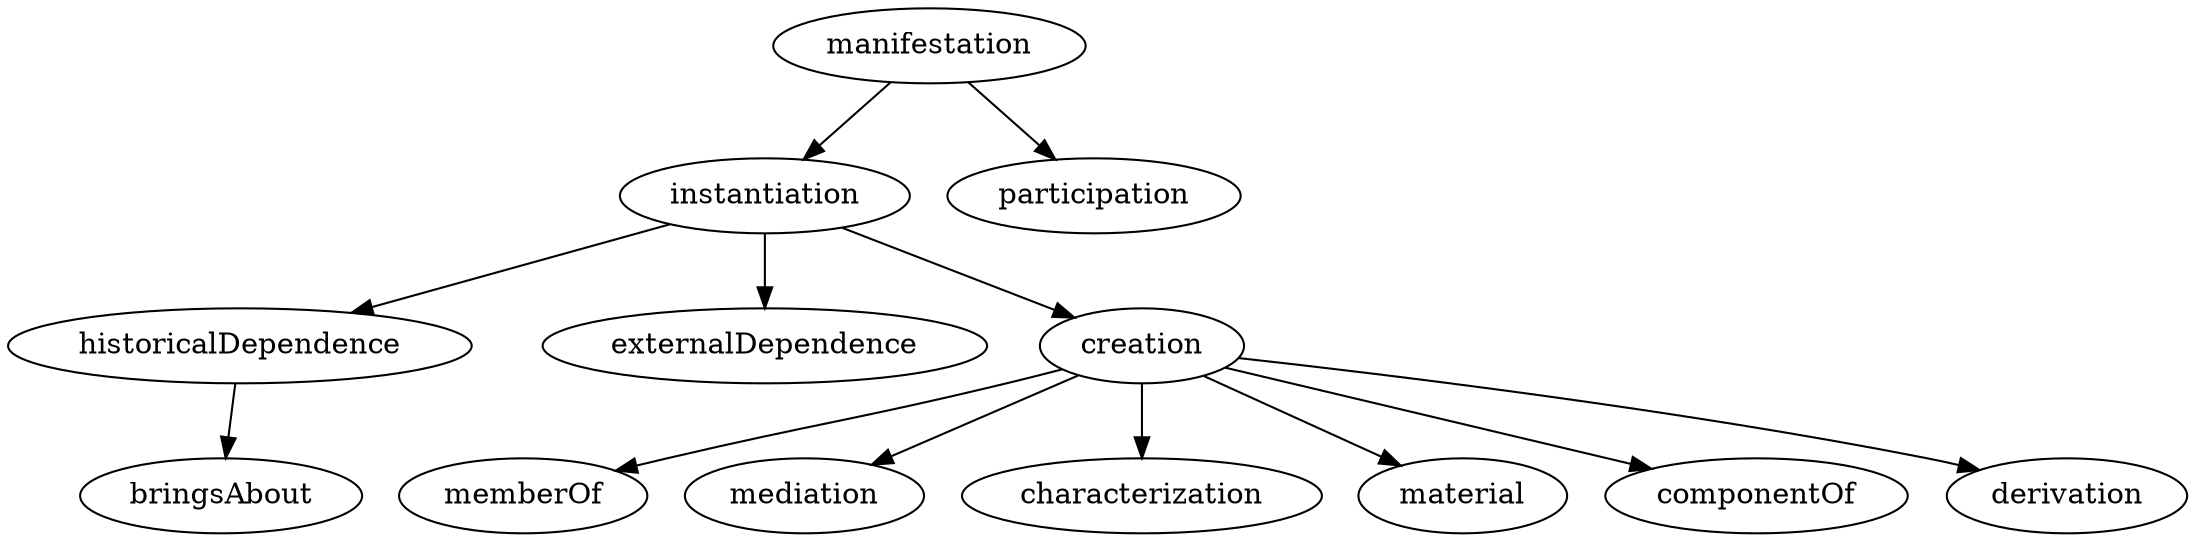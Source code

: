 strict digraph  {
manifestation;
instantiation;
participation;
historicalDependence;
externalDependence;
creation;
bringsAbout;
memberOf;
mediation;
characterization;
material;
componentOf;
derivation;
manifestation -> instantiation;
manifestation -> participation;
instantiation -> historicalDependence;
instantiation -> externalDependence;
instantiation -> creation;
historicalDependence -> bringsAbout;
creation -> memberOf;
creation -> mediation;
creation -> characterization;
creation -> material;
creation -> componentOf;
creation -> derivation;
}
